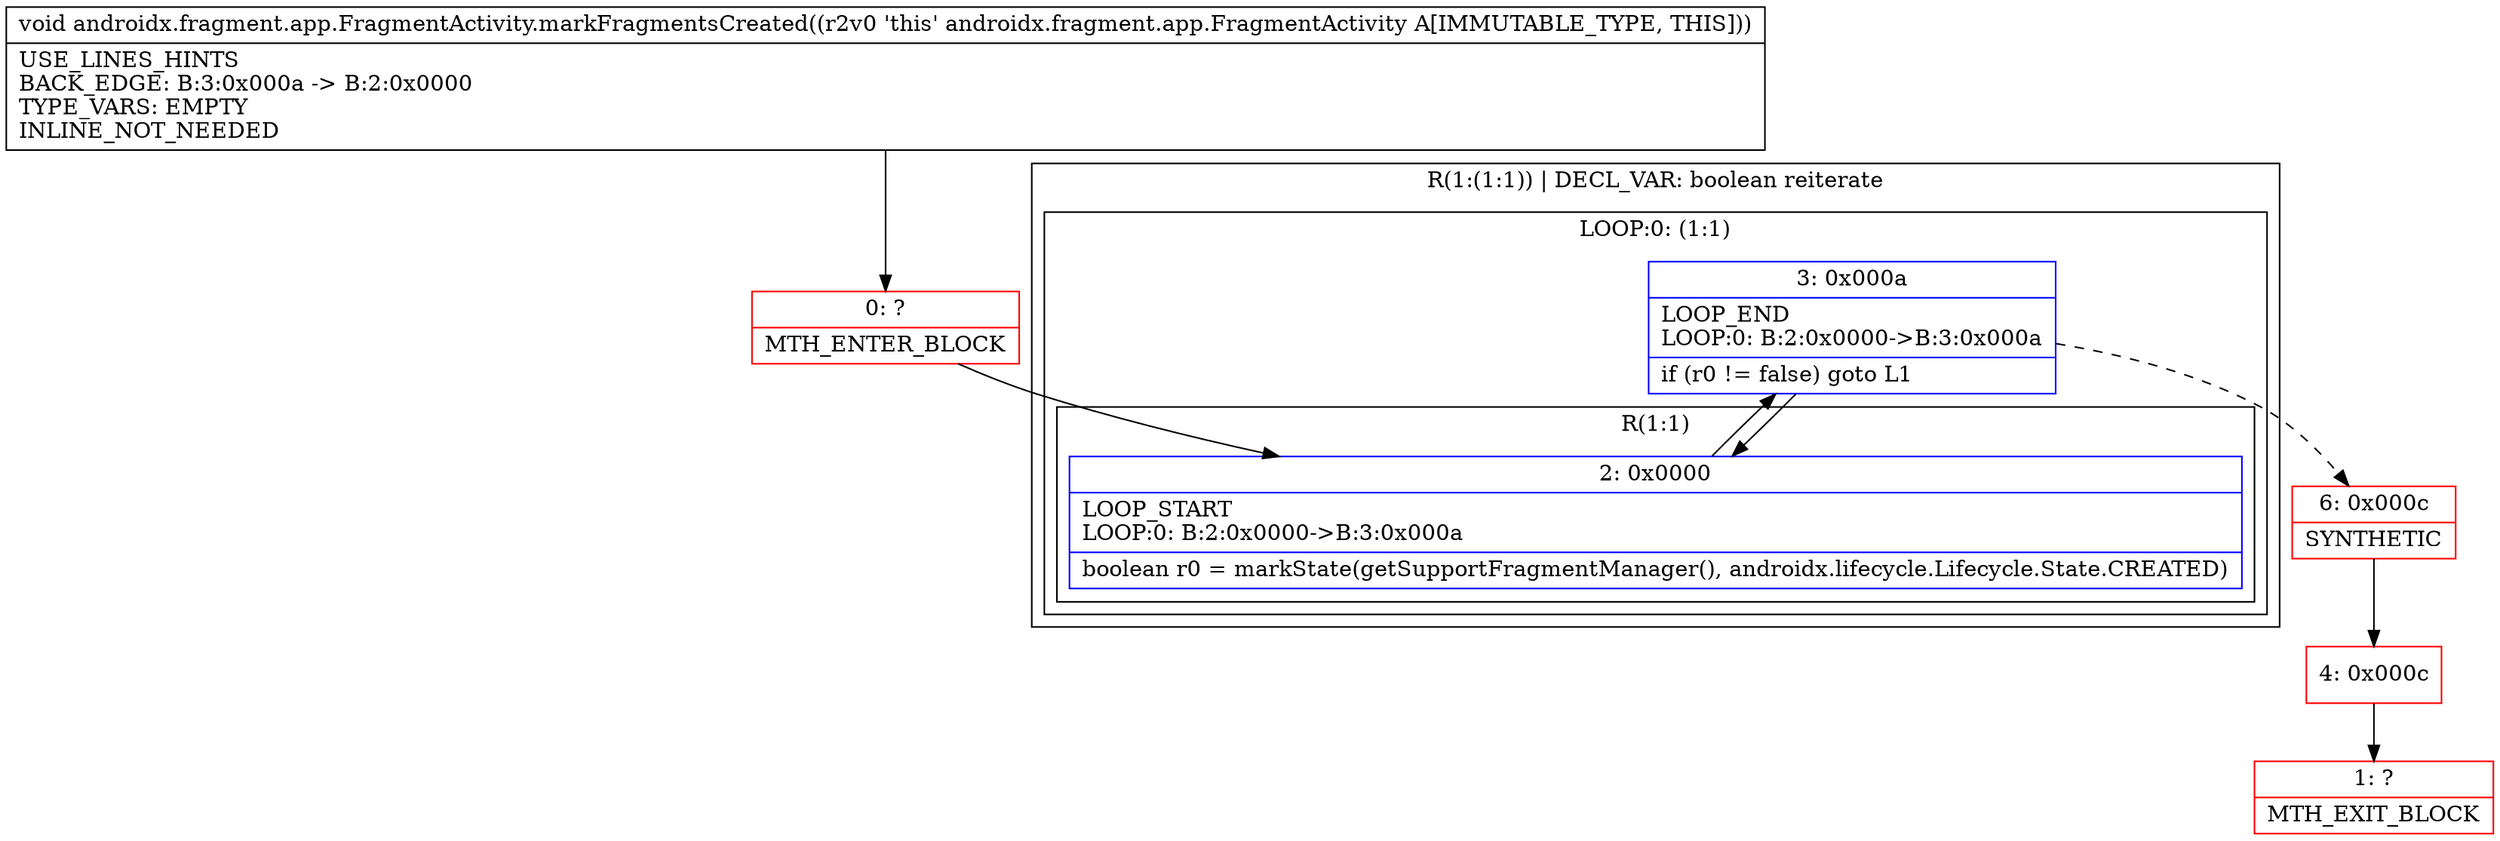 digraph "CFG forandroidx.fragment.app.FragmentActivity.markFragmentsCreated()V" {
subgraph cluster_Region_334013020 {
label = "R(1:(1:1)) | DECL_VAR: boolean reiterate\l";
node [shape=record,color=blue];
subgraph cluster_LoopRegion_821272168 {
label = "LOOP:0: (1:1)";
node [shape=record,color=blue];
Node_3 [shape=record,label="{3\:\ 0x000a|LOOP_END\lLOOP:0: B:2:0x0000\-\>B:3:0x000a\l|if (r0 != false) goto L1\l}"];
subgraph cluster_Region_1916582325 {
label = "R(1:1)";
node [shape=record,color=blue];
Node_2 [shape=record,label="{2\:\ 0x0000|LOOP_START\lLOOP:0: B:2:0x0000\-\>B:3:0x000a\l|boolean r0 = markState(getSupportFragmentManager(), androidx.lifecycle.Lifecycle.State.CREATED)\l}"];
}
}
}
Node_0 [shape=record,color=red,label="{0\:\ ?|MTH_ENTER_BLOCK\l}"];
Node_6 [shape=record,color=red,label="{6\:\ 0x000c|SYNTHETIC\l}"];
Node_4 [shape=record,color=red,label="{4\:\ 0x000c}"];
Node_1 [shape=record,color=red,label="{1\:\ ?|MTH_EXIT_BLOCK\l}"];
MethodNode[shape=record,label="{void androidx.fragment.app.FragmentActivity.markFragmentsCreated((r2v0 'this' androidx.fragment.app.FragmentActivity A[IMMUTABLE_TYPE, THIS]))  | USE_LINES_HINTS\lBACK_EDGE: B:3:0x000a \-\> B:2:0x0000\lTYPE_VARS: EMPTY\lINLINE_NOT_NEEDED\l}"];
MethodNode -> Node_0;Node_3 -> Node_2;
Node_3 -> Node_6[style=dashed];
Node_2 -> Node_3;
Node_0 -> Node_2;
Node_6 -> Node_4;
Node_4 -> Node_1;
}


